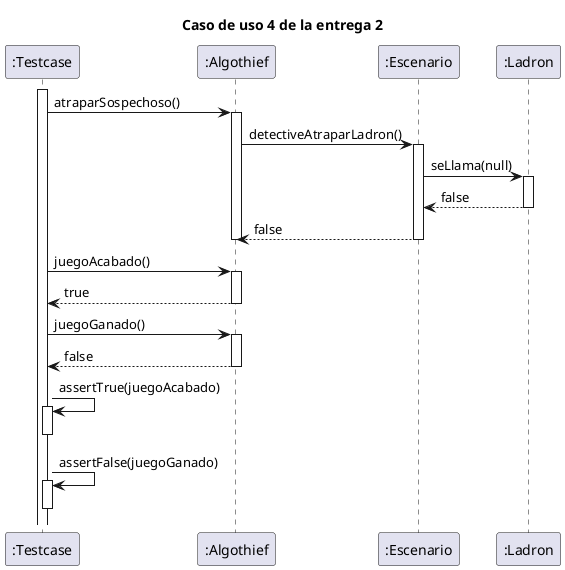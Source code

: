 @startuml

title "Caso de uso 4 de la entrega 2"

participant ":Testcase" as testcase
participant ":Algothief" as algothief

participant ":Escenario" as escenario
participant ":Ladron" as ladron


activate testcase
testcase -> algothief: atraparSospechoso()
    activate algothief
    algothief -> escenario: detectiveAtraparLadron()
        activate escenario
        escenario -> ladron: seLlama(null)
            activate ladron
            return false
        return false
    deactivate algothief

testcase -> algothief: juegoAcabado()
    activate algothief
    return true

testcase -> algothief: juegoGanado()
    activate algothief
    return false

testcase -> testcase: assertTrue(juegoAcabado)
activate testcase
deactivate testcase

testcase -> testcase: assertFalse(juegoGanado)
activate testcase
deactivate testcase

@enduml
